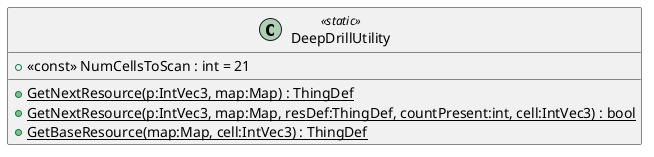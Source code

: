 @startuml
class DeepDrillUtility <<static>> {
    + <<const>> NumCellsToScan : int = 21
    + {static} GetNextResource(p:IntVec3, map:Map) : ThingDef
    + {static} GetNextResource(p:IntVec3, map:Map, resDef:ThingDef, countPresent:int, cell:IntVec3) : bool
    + {static} GetBaseResource(map:Map, cell:IntVec3) : ThingDef
}
@enduml
